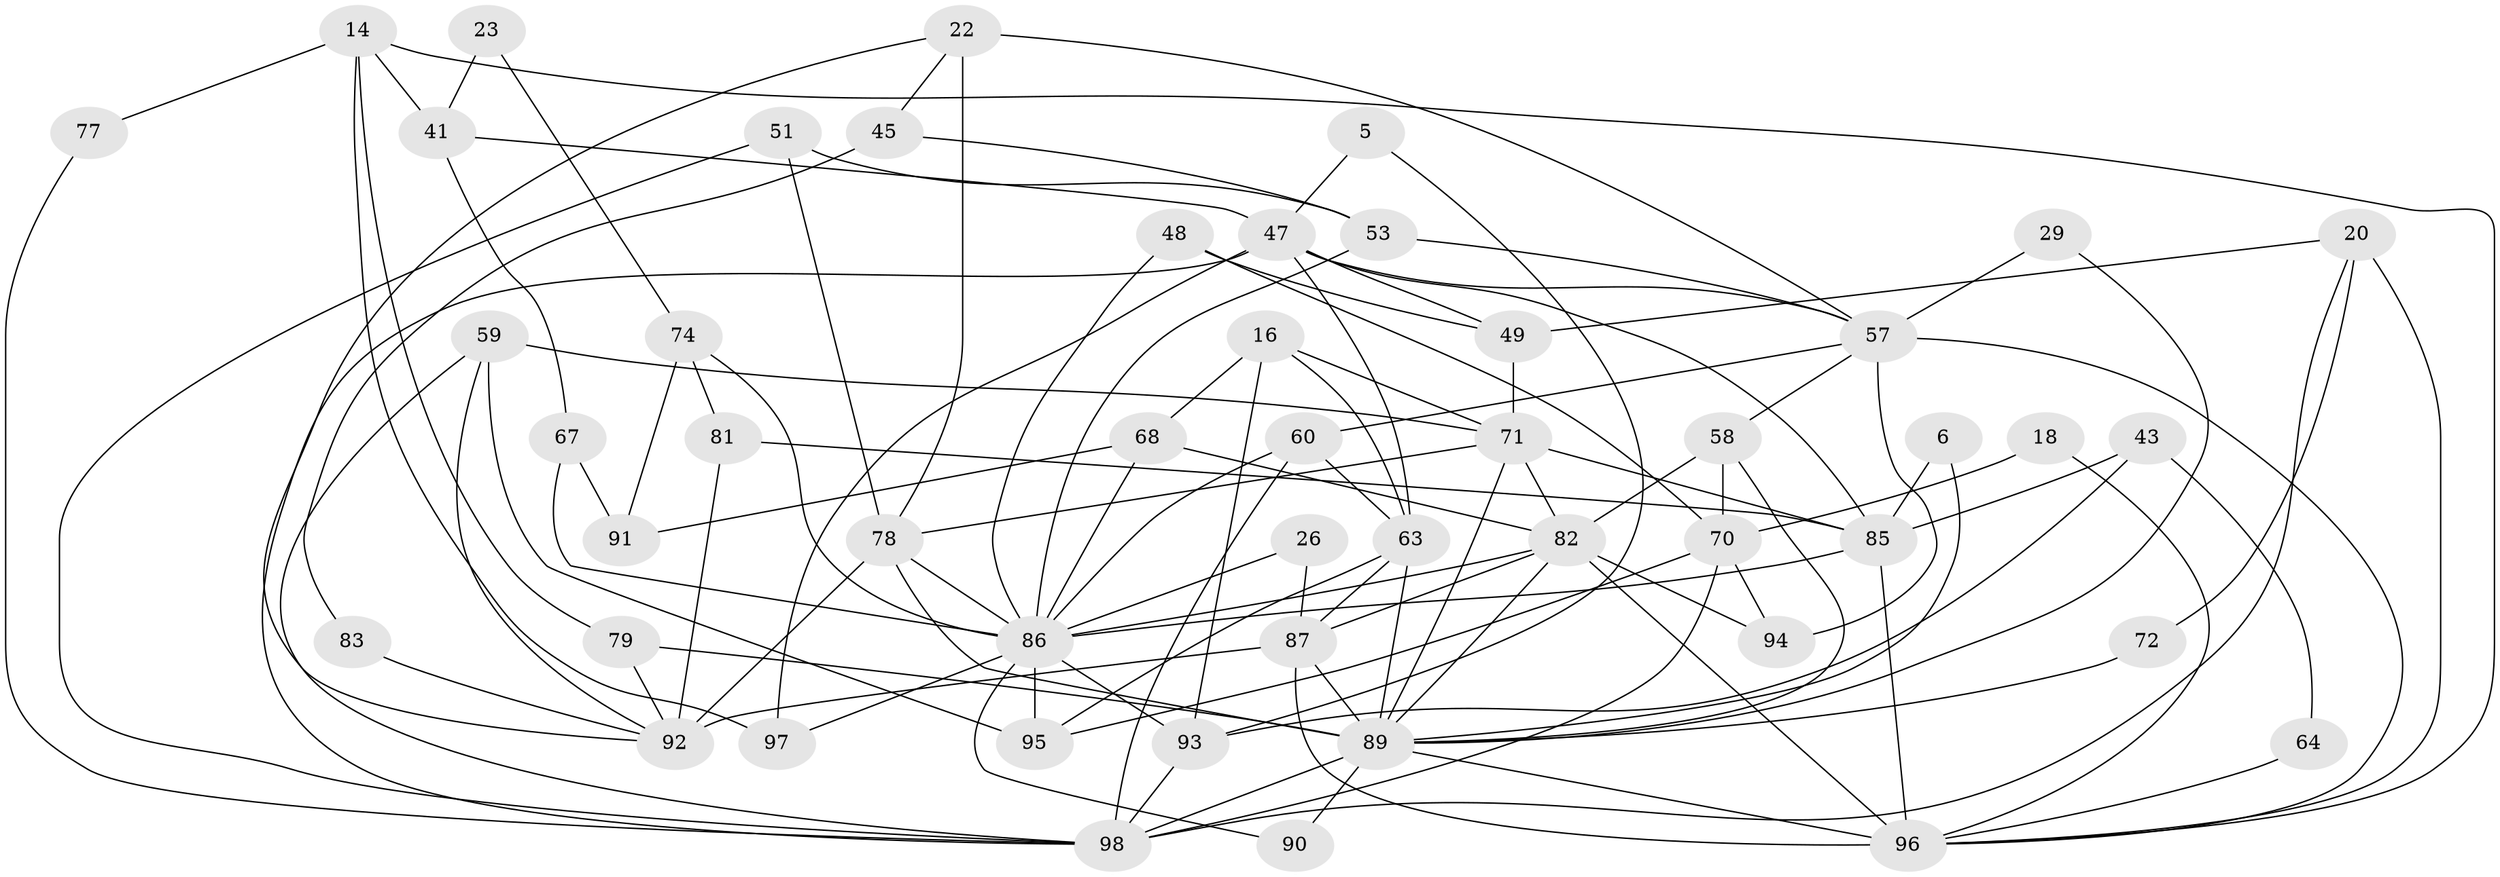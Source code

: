 // original degree distribution, {5: 0.11224489795918367, 4: 0.23469387755102042, 2: 0.11224489795918367, 3: 0.35714285714285715, 7: 0.061224489795918366, 6: 0.10204081632653061, 8: 0.02040816326530612}
// Generated by graph-tools (version 1.1) at 2025/54/03/04/25 21:54:41]
// undirected, 49 vertices, 112 edges
graph export_dot {
graph [start="1"]
  node [color=gray90,style=filled];
  5;
  6;
  14;
  16;
  18;
  20;
  22 [super="+19"];
  23;
  26;
  29;
  41;
  43;
  45;
  47 [super="+4+42"];
  48;
  49;
  51;
  53;
  57 [super="+35"];
  58;
  59 [super="+9"];
  60 [super="+52"];
  63 [super="+46+55"];
  64;
  67 [super="+50"];
  68;
  70;
  71 [super="+8"];
  72 [super="+56"];
  74;
  77;
  78 [super="+25+75"];
  79 [super="+76"];
  81;
  82 [super="+44+69"];
  83;
  85 [super="+2+37"];
  86 [super="+27+24+62"];
  87 [super="+54+61+32"];
  89 [super="+1+73+88+65"];
  90;
  91;
  92 [super="+80+21"];
  93 [super="+84"];
  94;
  95 [super="+38"];
  96 [super="+17+15+36"];
  97;
  98 [super="+13+66"];
  5 -- 47;
  5 -- 93;
  6 -- 89;
  6 -- 85;
  14 -- 97;
  14 -- 41;
  14 -- 77;
  14 -- 79 [weight=2];
  14 -- 96 [weight=2];
  16 -- 63;
  16 -- 68;
  16 -- 93;
  16 -- 71;
  18 -- 70;
  18 -- 96;
  20 -- 49;
  20 -- 72;
  20 -- 98;
  20 -- 96;
  22 -- 92;
  22 -- 45;
  22 -- 78 [weight=2];
  22 -- 57;
  23 -- 74;
  23 -- 41;
  26 -- 86;
  26 -- 87;
  29 -- 57;
  29 -- 89;
  41 -- 47;
  41 -- 67;
  43 -- 85;
  43 -- 64;
  43 -- 93;
  45 -- 83;
  45 -- 53;
  47 -- 85 [weight=2];
  47 -- 97;
  47 -- 98 [weight=3];
  47 -- 49;
  47 -- 63;
  47 -- 57;
  48 -- 49;
  48 -- 70;
  48 -- 86;
  49 -- 71;
  51 -- 98;
  51 -- 53;
  51 -- 78;
  53 -- 86;
  53 -- 57;
  57 -- 96;
  57 -- 58;
  57 -- 94;
  57 -- 60 [weight=2];
  58 -- 70;
  58 -- 89;
  58 -- 82;
  59 -- 71 [weight=2];
  59 -- 98;
  59 -- 95;
  59 -- 92;
  60 -- 86;
  60 -- 98 [weight=2];
  60 -- 63;
  63 -- 87 [weight=2];
  63 -- 89 [weight=3];
  63 -- 95;
  64 -- 96;
  67 -- 86 [weight=2];
  67 -- 91;
  68 -- 91;
  68 -- 86;
  68 -- 82;
  70 -- 95 [weight=2];
  70 -- 94;
  70 -- 98;
  71 -- 78;
  71 -- 85;
  71 -- 89;
  71 -- 82;
  72 -- 89 [weight=2];
  74 -- 81;
  74 -- 91;
  74 -- 86;
  77 -- 98;
  78 -- 92 [weight=3];
  78 -- 86;
  78 -- 89 [weight=3];
  79 -- 89;
  79 -- 92 [weight=2];
  81 -- 85 [weight=2];
  81 -- 92 [weight=2];
  82 -- 89;
  82 -- 96 [weight=2];
  82 -- 86;
  82 -- 94;
  82 -- 87;
  83 -- 92 [weight=2];
  85 -- 96 [weight=3];
  85 -- 86;
  86 -- 95;
  86 -- 90;
  86 -- 93 [weight=3];
  86 -- 97;
  87 -- 92 [weight=2];
  87 -- 96 [weight=3];
  87 -- 89;
  89 -- 90;
  89 -- 98 [weight=3];
  89 -- 96;
  93 -- 98;
}
